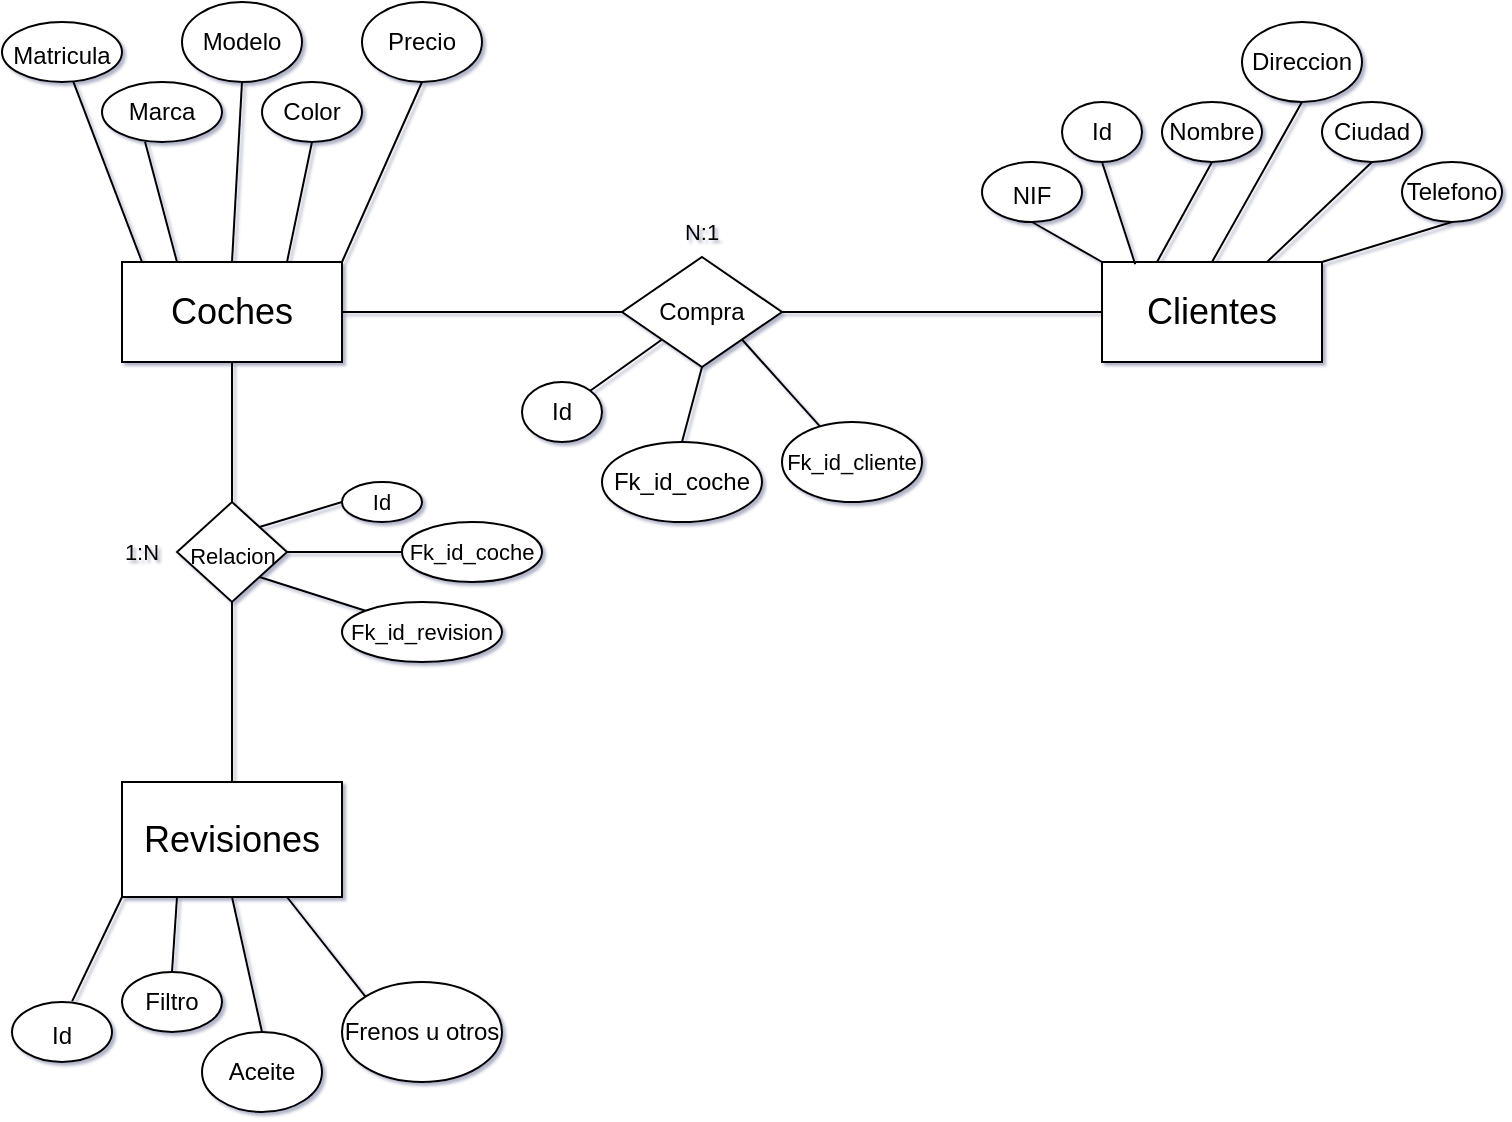 <mxfile version="18.1.3" type="github">
  <diagram id="tc-Ip-cfpqVF2_YarSge" name="Page-1">
    <mxGraphModel dx="946" dy="614" grid="1" gridSize="10" guides="1" tooltips="1" connect="1" arrows="1" fold="1" page="1" pageScale="1" pageWidth="827" pageHeight="1169" background="none" math="0" shadow="1">
      <root>
        <mxCell id="0" />
        <mxCell id="1" parent="0" />
        <mxCell id="k69NTfBFuRdZiurS4K1d-1" value="&lt;font style=&quot;font-size: 18px;&quot;&gt;Coches&lt;/font&gt;" style="rounded=0;whiteSpace=wrap;html=1;" parent="1" vertex="1">
          <mxGeometry x="60" y="200" width="110" height="50" as="geometry" />
        </mxCell>
        <mxCell id="k69NTfBFuRdZiurS4K1d-2" value="&lt;font style=&quot;font-size: 12px;&quot;&gt;Matricula&lt;/font&gt;" style="ellipse;whiteSpace=wrap;html=1;fontSize=18;" parent="1" vertex="1">
          <mxGeometry y="80" width="60" height="30" as="geometry" />
        </mxCell>
        <mxCell id="k69NTfBFuRdZiurS4K1d-3" value="" style="endArrow=none;html=1;rounded=0;fontSize=12;" parent="1" target="k69NTfBFuRdZiurS4K1d-2" edge="1">
          <mxGeometry width="50" height="50" relative="1" as="geometry">
            <mxPoint x="70" y="200" as="sourcePoint" />
            <mxPoint x="100" y="160" as="targetPoint" />
          </mxGeometry>
        </mxCell>
        <mxCell id="k69NTfBFuRdZiurS4K1d-4" value="Marca" style="ellipse;whiteSpace=wrap;html=1;fontSize=12;" parent="1" vertex="1">
          <mxGeometry x="50" y="110" width="60" height="30" as="geometry" />
        </mxCell>
        <mxCell id="k69NTfBFuRdZiurS4K1d-5" value="" style="endArrow=none;html=1;rounded=0;fontSize=12;exitX=0.25;exitY=0;exitDx=0;exitDy=0;entryX=0.358;entryY=0.992;entryDx=0;entryDy=0;entryPerimeter=0;" parent="1" source="k69NTfBFuRdZiurS4K1d-1" target="k69NTfBFuRdZiurS4K1d-4" edge="1">
          <mxGeometry width="50" height="50" relative="1" as="geometry">
            <mxPoint x="190" y="230" as="sourcePoint" />
            <mxPoint x="240" y="180" as="targetPoint" />
          </mxGeometry>
        </mxCell>
        <mxCell id="k69NTfBFuRdZiurS4K1d-6" value="Modelo" style="ellipse;whiteSpace=wrap;html=1;fontSize=12;" parent="1" vertex="1">
          <mxGeometry x="90" y="70" width="60" height="40" as="geometry" />
        </mxCell>
        <mxCell id="k69NTfBFuRdZiurS4K1d-7" value="" style="endArrow=none;html=1;rounded=0;fontSize=12;exitX=0.5;exitY=0;exitDx=0;exitDy=0;entryX=0.5;entryY=1;entryDx=0;entryDy=0;" parent="1" source="k69NTfBFuRdZiurS4K1d-1" target="k69NTfBFuRdZiurS4K1d-6" edge="1">
          <mxGeometry width="50" height="50" relative="1" as="geometry">
            <mxPoint x="190" y="230" as="sourcePoint" />
            <mxPoint x="240" y="180" as="targetPoint" />
          </mxGeometry>
        </mxCell>
        <mxCell id="k69NTfBFuRdZiurS4K1d-8" value="Color" style="ellipse;whiteSpace=wrap;html=1;fontSize=12;" parent="1" vertex="1">
          <mxGeometry x="130" y="110" width="50" height="30" as="geometry" />
        </mxCell>
        <mxCell id="k69NTfBFuRdZiurS4K1d-9" value="" style="endArrow=none;html=1;rounded=0;fontSize=12;exitX=0.75;exitY=0;exitDx=0;exitDy=0;entryX=0.5;entryY=1;entryDx=0;entryDy=0;" parent="1" source="k69NTfBFuRdZiurS4K1d-1" target="k69NTfBFuRdZiurS4K1d-8" edge="1">
          <mxGeometry width="50" height="50" relative="1" as="geometry">
            <mxPoint x="190" y="250" as="sourcePoint" />
            <mxPoint x="240" y="200" as="targetPoint" />
          </mxGeometry>
        </mxCell>
        <mxCell id="k69NTfBFuRdZiurS4K1d-10" value="Precio" style="ellipse;whiteSpace=wrap;html=1;fontSize=12;" parent="1" vertex="1">
          <mxGeometry x="180" y="70" width="60" height="40" as="geometry" />
        </mxCell>
        <mxCell id="k69NTfBFuRdZiurS4K1d-11" value="" style="endArrow=none;html=1;rounded=0;fontSize=12;exitX=1;exitY=0;exitDx=0;exitDy=0;entryX=0.5;entryY=1;entryDx=0;entryDy=0;" parent="1" source="k69NTfBFuRdZiurS4K1d-1" target="k69NTfBFuRdZiurS4K1d-10" edge="1">
          <mxGeometry width="50" height="50" relative="1" as="geometry">
            <mxPoint x="190" y="250" as="sourcePoint" />
            <mxPoint x="240" y="200" as="targetPoint" />
          </mxGeometry>
        </mxCell>
        <mxCell id="k69NTfBFuRdZiurS4K1d-12" value="Compra" style="rhombus;whiteSpace=wrap;html=1;fontSize=12;" parent="1" vertex="1">
          <mxGeometry x="310" y="197.5" width="80" height="55" as="geometry" />
        </mxCell>
        <mxCell id="k69NTfBFuRdZiurS4K1d-13" value="" style="endArrow=none;html=1;rounded=0;fontSize=12;exitX=1;exitY=0.5;exitDx=0;exitDy=0;entryX=0;entryY=0.5;entryDx=0;entryDy=0;" parent="1" source="k69NTfBFuRdZiurS4K1d-1" target="k69NTfBFuRdZiurS4K1d-12" edge="1">
          <mxGeometry width="50" height="50" relative="1" as="geometry">
            <mxPoint x="370" y="350" as="sourcePoint" />
            <mxPoint x="420" y="300" as="targetPoint" />
          </mxGeometry>
        </mxCell>
        <mxCell id="k69NTfBFuRdZiurS4K1d-14" value="&lt;font style=&quot;font-size: 18px;&quot;&gt;Clientes&lt;/font&gt;" style="rounded=0;whiteSpace=wrap;html=1;fontSize=12;" parent="1" vertex="1">
          <mxGeometry x="550" y="200" width="110" height="50" as="geometry" />
        </mxCell>
        <mxCell id="k69NTfBFuRdZiurS4K1d-15" value="" style="endArrow=none;html=1;rounded=0;fontSize=12;entryX=0;entryY=0.5;entryDx=0;entryDy=0;exitX=1;exitY=0.5;exitDx=0;exitDy=0;" parent="1" source="k69NTfBFuRdZiurS4K1d-12" target="k69NTfBFuRdZiurS4K1d-14" edge="1">
          <mxGeometry width="50" height="50" relative="1" as="geometry">
            <mxPoint x="370" y="350" as="sourcePoint" />
            <mxPoint x="420" y="300" as="targetPoint" />
          </mxGeometry>
        </mxCell>
        <mxCell id="k69NTfBFuRdZiurS4K1d-16" value="&lt;font style=&quot;font-size: 12px;&quot;&gt;NIF&lt;/font&gt;" style="ellipse;whiteSpace=wrap;html=1;fontSize=18;" parent="1" vertex="1">
          <mxGeometry x="490" y="150" width="50" height="30" as="geometry" />
        </mxCell>
        <mxCell id="k69NTfBFuRdZiurS4K1d-17" value="Nombre" style="ellipse;whiteSpace=wrap;html=1;fontSize=12;" parent="1" vertex="1">
          <mxGeometry x="580" y="120" width="50" height="30" as="geometry" />
        </mxCell>
        <mxCell id="k69NTfBFuRdZiurS4K1d-18" value="Direccion" style="ellipse;whiteSpace=wrap;html=1;fontSize=12;" parent="1" vertex="1">
          <mxGeometry x="620" y="80" width="60" height="40" as="geometry" />
        </mxCell>
        <mxCell id="k69NTfBFuRdZiurS4K1d-19" value="Ciudad" style="ellipse;whiteSpace=wrap;html=1;fontSize=12;" parent="1" vertex="1">
          <mxGeometry x="660" y="120" width="50" height="30" as="geometry" />
        </mxCell>
        <mxCell id="k69NTfBFuRdZiurS4K1d-20" value="Telefono" style="ellipse;whiteSpace=wrap;html=1;fontSize=12;" parent="1" vertex="1">
          <mxGeometry x="700" y="150" width="50" height="30" as="geometry" />
        </mxCell>
        <mxCell id="k69NTfBFuRdZiurS4K1d-21" value="" style="endArrow=none;html=1;rounded=0;fontSize=12;entryX=0.5;entryY=1;entryDx=0;entryDy=0;" parent="1" target="k69NTfBFuRdZiurS4K1d-16" edge="1">
          <mxGeometry width="50" height="50" relative="1" as="geometry">
            <mxPoint x="550" y="200" as="sourcePoint" />
            <mxPoint x="520" y="230" as="targetPoint" />
          </mxGeometry>
        </mxCell>
        <mxCell id="k69NTfBFuRdZiurS4K1d-22" value="" style="endArrow=none;html=1;rounded=0;fontSize=12;entryX=0.5;entryY=1;entryDx=0;entryDy=0;exitX=0.25;exitY=0;exitDx=0;exitDy=0;" parent="1" source="k69NTfBFuRdZiurS4K1d-14" target="k69NTfBFuRdZiurS4K1d-17" edge="1">
          <mxGeometry width="50" height="50" relative="1" as="geometry">
            <mxPoint x="470" y="280" as="sourcePoint" />
            <mxPoint x="520" y="230" as="targetPoint" />
          </mxGeometry>
        </mxCell>
        <mxCell id="k69NTfBFuRdZiurS4K1d-23" value="" style="endArrow=none;html=1;rounded=0;fontSize=12;entryX=0.5;entryY=1;entryDx=0;entryDy=0;exitX=0.5;exitY=0;exitDx=0;exitDy=0;" parent="1" source="k69NTfBFuRdZiurS4K1d-14" target="k69NTfBFuRdZiurS4K1d-18" edge="1">
          <mxGeometry width="50" height="50" relative="1" as="geometry">
            <mxPoint x="470" y="280" as="sourcePoint" />
            <mxPoint x="520" y="230" as="targetPoint" />
          </mxGeometry>
        </mxCell>
        <mxCell id="k69NTfBFuRdZiurS4K1d-24" value="" style="endArrow=none;html=1;rounded=0;fontSize=12;entryX=0.5;entryY=1;entryDx=0;entryDy=0;exitX=0.75;exitY=0;exitDx=0;exitDy=0;" parent="1" source="k69NTfBFuRdZiurS4K1d-14" target="k69NTfBFuRdZiurS4K1d-19" edge="1">
          <mxGeometry width="50" height="50" relative="1" as="geometry">
            <mxPoint x="470" y="280" as="sourcePoint" />
            <mxPoint x="520" y="230" as="targetPoint" />
          </mxGeometry>
        </mxCell>
        <mxCell id="k69NTfBFuRdZiurS4K1d-25" value="" style="endArrow=none;html=1;rounded=0;fontSize=12;entryX=0.5;entryY=1;entryDx=0;entryDy=0;exitX=1;exitY=0;exitDx=0;exitDy=0;" parent="1" source="k69NTfBFuRdZiurS4K1d-14" target="k69NTfBFuRdZiurS4K1d-20" edge="1">
          <mxGeometry width="50" height="50" relative="1" as="geometry">
            <mxPoint x="470" y="280" as="sourcePoint" />
            <mxPoint x="520" y="230" as="targetPoint" />
          </mxGeometry>
        </mxCell>
        <mxCell id="k69NTfBFuRdZiurS4K1d-26" value="Id" style="ellipse;whiteSpace=wrap;html=1;fontSize=12;" parent="1" vertex="1">
          <mxGeometry x="530" y="120" width="40" height="30" as="geometry" />
        </mxCell>
        <mxCell id="k69NTfBFuRdZiurS4K1d-27" value="" style="endArrow=none;html=1;rounded=0;fontSize=12;entryX=0.5;entryY=1;entryDx=0;entryDy=0;exitX=0.151;exitY=0.022;exitDx=0;exitDy=0;exitPerimeter=0;" parent="1" source="k69NTfBFuRdZiurS4K1d-14" target="k69NTfBFuRdZiurS4K1d-26" edge="1">
          <mxGeometry width="50" height="50" relative="1" as="geometry">
            <mxPoint x="480" y="280" as="sourcePoint" />
            <mxPoint x="530" y="230" as="targetPoint" />
          </mxGeometry>
        </mxCell>
        <mxCell id="k69NTfBFuRdZiurS4K1d-28" value="&lt;font style=&quot;font-size: 18px;&quot;&gt;Revisiones&lt;/font&gt;" style="rounded=0;whiteSpace=wrap;html=1;fontSize=12;" parent="1" vertex="1">
          <mxGeometry x="60" y="460" width="110" height="57.5" as="geometry" />
        </mxCell>
        <mxCell id="k69NTfBFuRdZiurS4K1d-29" value="&lt;font style=&quot;font-size: 11px;&quot;&gt;Relacion&lt;/font&gt;" style="rhombus;whiteSpace=wrap;html=1;fontSize=18;" parent="1" vertex="1">
          <mxGeometry x="87.5" y="320" width="55" height="50" as="geometry" />
        </mxCell>
        <mxCell id="k69NTfBFuRdZiurS4K1d-30" value="" style="endArrow=none;html=1;rounded=0;fontSize=18;entryX=0.5;entryY=1;entryDx=0;entryDy=0;exitX=0.5;exitY=0;exitDx=0;exitDy=0;" parent="1" source="k69NTfBFuRdZiurS4K1d-29" target="k69NTfBFuRdZiurS4K1d-1" edge="1">
          <mxGeometry width="50" height="50" relative="1" as="geometry">
            <mxPoint x="250" y="440" as="sourcePoint" />
            <mxPoint x="300" y="390" as="targetPoint" />
          </mxGeometry>
        </mxCell>
        <mxCell id="k69NTfBFuRdZiurS4K1d-31" value="" style="endArrow=none;html=1;rounded=0;fontSize=18;exitX=0.5;exitY=0;exitDx=0;exitDy=0;entryX=0.5;entryY=1;entryDx=0;entryDy=0;" parent="1" source="k69NTfBFuRdZiurS4K1d-28" target="k69NTfBFuRdZiurS4K1d-29" edge="1">
          <mxGeometry width="50" height="50" relative="1" as="geometry">
            <mxPoint x="250" y="440" as="sourcePoint" />
            <mxPoint x="300" y="390" as="targetPoint" />
          </mxGeometry>
        </mxCell>
        <mxCell id="k69NTfBFuRdZiurS4K1d-32" value="&lt;font style=&quot;font-size: 12px;&quot;&gt;Id&lt;/font&gt;" style="ellipse;whiteSpace=wrap;html=1;fontSize=18;" parent="1" vertex="1">
          <mxGeometry x="5" y="570" width="50" height="30" as="geometry" />
        </mxCell>
        <mxCell id="k69NTfBFuRdZiurS4K1d-33" value="Filtro" style="ellipse;whiteSpace=wrap;html=1;fontSize=12;" parent="1" vertex="1">
          <mxGeometry x="60" y="555" width="50" height="30" as="geometry" />
        </mxCell>
        <mxCell id="k69NTfBFuRdZiurS4K1d-34" value="Aceite" style="ellipse;whiteSpace=wrap;html=1;fontSize=12;" parent="1" vertex="1">
          <mxGeometry x="100" y="585" width="60" height="40" as="geometry" />
        </mxCell>
        <mxCell id="k69NTfBFuRdZiurS4K1d-35" value="Frenos u otros" style="ellipse;whiteSpace=wrap;html=1;fontSize=12;" parent="1" vertex="1">
          <mxGeometry x="170" y="560" width="80" height="50" as="geometry" />
        </mxCell>
        <mxCell id="k69NTfBFuRdZiurS4K1d-36" value="" style="endArrow=none;html=1;rounded=0;fontSize=12;exitX=0.602;exitY=-0.015;exitDx=0;exitDy=0;exitPerimeter=0;entryX=0;entryY=1;entryDx=0;entryDy=0;" parent="1" source="k69NTfBFuRdZiurS4K1d-32" target="k69NTfBFuRdZiurS4K1d-28" edge="1">
          <mxGeometry width="50" height="50" relative="1" as="geometry">
            <mxPoint x="250" y="610" as="sourcePoint" />
            <mxPoint x="60" y="520" as="targetPoint" />
          </mxGeometry>
        </mxCell>
        <mxCell id="k69NTfBFuRdZiurS4K1d-37" value="" style="endArrow=none;html=1;rounded=0;fontSize=12;exitX=0.5;exitY=0;exitDx=0;exitDy=0;entryX=0.25;entryY=1;entryDx=0;entryDy=0;" parent="1" source="k69NTfBFuRdZiurS4K1d-33" target="k69NTfBFuRdZiurS4K1d-28" edge="1">
          <mxGeometry width="50" height="50" relative="1" as="geometry">
            <mxPoint x="250" y="610" as="sourcePoint" />
            <mxPoint x="300" y="560" as="targetPoint" />
          </mxGeometry>
        </mxCell>
        <mxCell id="k69NTfBFuRdZiurS4K1d-38" value="" style="endArrow=none;html=1;rounded=0;fontSize=12;exitX=0.5;exitY=0;exitDx=0;exitDy=0;entryX=0.5;entryY=1;entryDx=0;entryDy=0;" parent="1" source="k69NTfBFuRdZiurS4K1d-34" target="k69NTfBFuRdZiurS4K1d-28" edge="1">
          <mxGeometry width="50" height="50" relative="1" as="geometry">
            <mxPoint x="250" y="610" as="sourcePoint" />
            <mxPoint x="300" y="560" as="targetPoint" />
          </mxGeometry>
        </mxCell>
        <mxCell id="k69NTfBFuRdZiurS4K1d-39" value="" style="endArrow=none;html=1;rounded=0;fontSize=12;exitX=0;exitY=0;exitDx=0;exitDy=0;entryX=0.75;entryY=1;entryDx=0;entryDy=0;" parent="1" source="k69NTfBFuRdZiurS4K1d-35" target="k69NTfBFuRdZiurS4K1d-28" edge="1">
          <mxGeometry width="50" height="50" relative="1" as="geometry">
            <mxPoint x="250" y="610" as="sourcePoint" />
            <mxPoint x="300" y="560" as="targetPoint" />
          </mxGeometry>
        </mxCell>
        <mxCell id="k69NTfBFuRdZiurS4K1d-42" value="Fk_id_cliente" style="ellipse;whiteSpace=wrap;html=1;fontSize=11;" parent="1" vertex="1">
          <mxGeometry x="390" y="280" width="70" height="40" as="geometry" />
        </mxCell>
        <mxCell id="k69NTfBFuRdZiurS4K1d-43" value="" style="endArrow=none;html=1;rounded=0;fontSize=11;entryX=1;entryY=1;entryDx=0;entryDy=0;" parent="1" source="k69NTfBFuRdZiurS4K1d-42" target="k69NTfBFuRdZiurS4K1d-12" edge="1">
          <mxGeometry width="50" height="50" relative="1" as="geometry">
            <mxPoint x="170" y="320" as="sourcePoint" />
            <mxPoint x="220" y="270" as="targetPoint" />
          </mxGeometry>
        </mxCell>
        <mxCell id="k69NTfBFuRdZiurS4K1d-44" value="N:1" style="text;html=1;strokeColor=none;fillColor=none;align=center;verticalAlign=middle;whiteSpace=wrap;rounded=0;fontSize=11;" parent="1" vertex="1">
          <mxGeometry x="320" y="170" width="60" height="30" as="geometry" />
        </mxCell>
        <mxCell id="k69NTfBFuRdZiurS4K1d-45" value="1:N" style="text;html=1;strokeColor=none;fillColor=none;align=center;verticalAlign=middle;whiteSpace=wrap;rounded=0;fontSize=11;" parent="1" vertex="1">
          <mxGeometry x="40" y="330" width="60" height="30" as="geometry" />
        </mxCell>
        <mxCell id="k69NTfBFuRdZiurS4K1d-46" value="Id" style="ellipse;whiteSpace=wrap;html=1;fontSize=11;" parent="1" vertex="1">
          <mxGeometry x="170" y="310" width="40" height="20" as="geometry" />
        </mxCell>
        <mxCell id="k69NTfBFuRdZiurS4K1d-47" value="Fk_id_coche" style="ellipse;whiteSpace=wrap;html=1;fontSize=11;" parent="1" vertex="1">
          <mxGeometry x="200" y="330" width="70" height="30" as="geometry" />
        </mxCell>
        <mxCell id="k69NTfBFuRdZiurS4K1d-48" value="Fk_id_revision" style="ellipse;whiteSpace=wrap;html=1;fontSize=11;" parent="1" vertex="1">
          <mxGeometry x="170" y="370" width="80" height="30" as="geometry" />
        </mxCell>
        <mxCell id="k69NTfBFuRdZiurS4K1d-49" value="" style="endArrow=none;html=1;rounded=0;fontSize=11;entryX=0;entryY=0.5;entryDx=0;entryDy=0;exitX=1;exitY=0;exitDx=0;exitDy=0;" parent="1" source="k69NTfBFuRdZiurS4K1d-29" target="k69NTfBFuRdZiurS4K1d-46" edge="1">
          <mxGeometry width="50" height="50" relative="1" as="geometry">
            <mxPoint x="260" y="420" as="sourcePoint" />
            <mxPoint x="310" y="370" as="targetPoint" />
          </mxGeometry>
        </mxCell>
        <mxCell id="k69NTfBFuRdZiurS4K1d-50" value="" style="endArrow=none;html=1;rounded=0;fontSize=11;exitX=1;exitY=0.5;exitDx=0;exitDy=0;entryX=0;entryY=0.5;entryDx=0;entryDy=0;" parent="1" source="k69NTfBFuRdZiurS4K1d-29" target="k69NTfBFuRdZiurS4K1d-47" edge="1">
          <mxGeometry width="50" height="50" relative="1" as="geometry">
            <mxPoint x="260" y="420" as="sourcePoint" />
            <mxPoint x="310" y="370" as="targetPoint" />
          </mxGeometry>
        </mxCell>
        <mxCell id="k69NTfBFuRdZiurS4K1d-52" value="" style="endArrow=none;html=1;rounded=0;fontSize=11;entryX=1;entryY=1;entryDx=0;entryDy=0;exitX=0;exitY=0;exitDx=0;exitDy=0;" parent="1" source="k69NTfBFuRdZiurS4K1d-48" target="k69NTfBFuRdZiurS4K1d-29" edge="1">
          <mxGeometry width="50" height="50" relative="1" as="geometry">
            <mxPoint x="260" y="420" as="sourcePoint" />
            <mxPoint x="310" y="370" as="targetPoint" />
          </mxGeometry>
        </mxCell>
        <mxCell id="fw2eGkpmCaaNSfd8H9-i-1" value="Fk_id_coche" style="ellipse;whiteSpace=wrap;html=1;" vertex="1" parent="1">
          <mxGeometry x="300" y="290" width="80" height="40" as="geometry" />
        </mxCell>
        <mxCell id="fw2eGkpmCaaNSfd8H9-i-2" value="" style="endArrow=none;html=1;rounded=0;entryX=0.5;entryY=1;entryDx=0;entryDy=0;exitX=0.5;exitY=0;exitDx=0;exitDy=0;" edge="1" parent="1" source="fw2eGkpmCaaNSfd8H9-i-1" target="k69NTfBFuRdZiurS4K1d-12">
          <mxGeometry width="50" height="50" relative="1" as="geometry">
            <mxPoint x="390" y="400" as="sourcePoint" />
            <mxPoint x="440" y="350" as="targetPoint" />
          </mxGeometry>
        </mxCell>
        <mxCell id="fw2eGkpmCaaNSfd8H9-i-3" value="Id" style="ellipse;whiteSpace=wrap;html=1;" vertex="1" parent="1">
          <mxGeometry x="260" y="260" width="40" height="30" as="geometry" />
        </mxCell>
        <mxCell id="fw2eGkpmCaaNSfd8H9-i-4" value="" style="endArrow=none;html=1;rounded=0;entryX=0;entryY=1;entryDx=0;entryDy=0;exitX=1;exitY=0;exitDx=0;exitDy=0;" edge="1" parent="1" source="fw2eGkpmCaaNSfd8H9-i-3" target="k69NTfBFuRdZiurS4K1d-12">
          <mxGeometry width="50" height="50" relative="1" as="geometry">
            <mxPoint x="390" y="400" as="sourcePoint" />
            <mxPoint x="440" y="350" as="targetPoint" />
          </mxGeometry>
        </mxCell>
      </root>
    </mxGraphModel>
  </diagram>
</mxfile>
